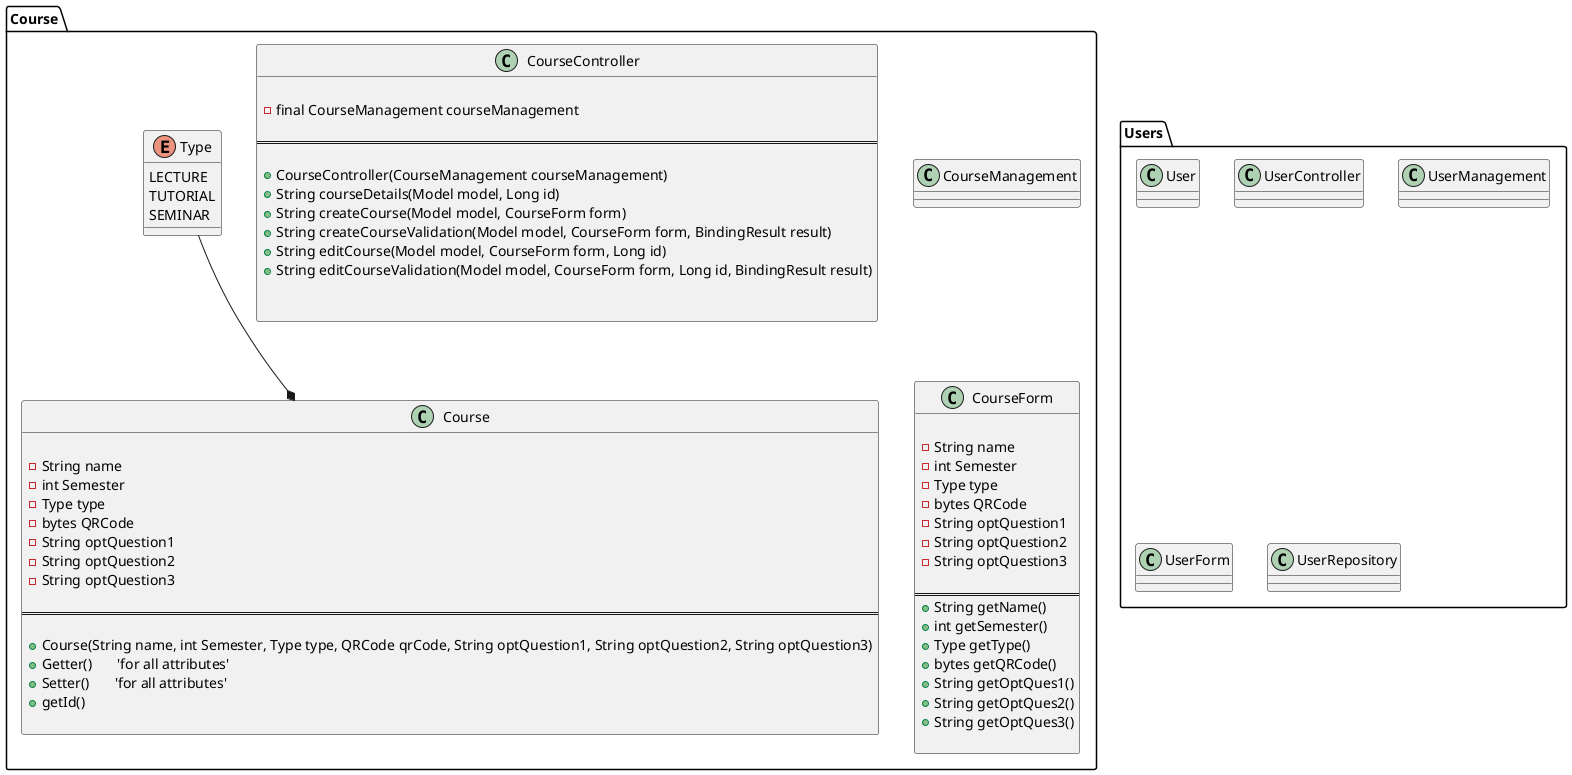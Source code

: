 
Du must dir 


@startuml qovaArchitecture 

package Course{

    class Course{

        - String name
        - int Semester
        - Type type
        - bytes QRCode
        - String optQuestion1
        - String optQuestion2
        - String optQuestion3

==

        'Constructor'
        + Course(String name, int Semester, Type type, QRCode qrCode, String optQuestion1, String optQuestion2, String optQuestion3)
        + Getter()       'for all attributes' 
        + Setter()       'for all attributes' 
        + getId()

    }

    class CourseController{
       
        - final CourseManagement courseManagement

==

        + CourseController(CourseManagement courseManagement) 
        + String courseDetails(Model model, Long id)
            'GetMapping method'
        + String createCourse(Model model, CourseForm form)         
            'PostMapping method to verify user input'                            
        + String createCourseValidation(Model model, CourseForm form, BindingResult result)
            'GetMapping method'
        + String editCourse(Model model, CourseForm form, Long id)
            'PostMapping method to validate user input'
        + String editCourseValidation(Model model, CourseForm form, Long id, BindingResult result)


    }

    class CourseManagement{

    }

    class CourseForm{
        
        - String name
        - int Semester
        - Type type
        - bytes QRCode
        - String optQuestion1
        - String optQuestion2
        - String optQuestion3

==
        + String getName()
        + int getSemester()
        + Type getType()
        + bytes getQRCode()
        + String getOptQues1()
        + String getOptQues2()
        + String getOptQues3()

    }

    enum Type {
        LECTURE
        TUTORIAL
        SEMINAR
    }


    'Relations'
    Type --* Course


}

package Users{
    class User{

    }

    class UserController{

    }

    class UserManagement{

    }

    class UserForm{

    }

    class UserRepository{

    }
}

@enduml